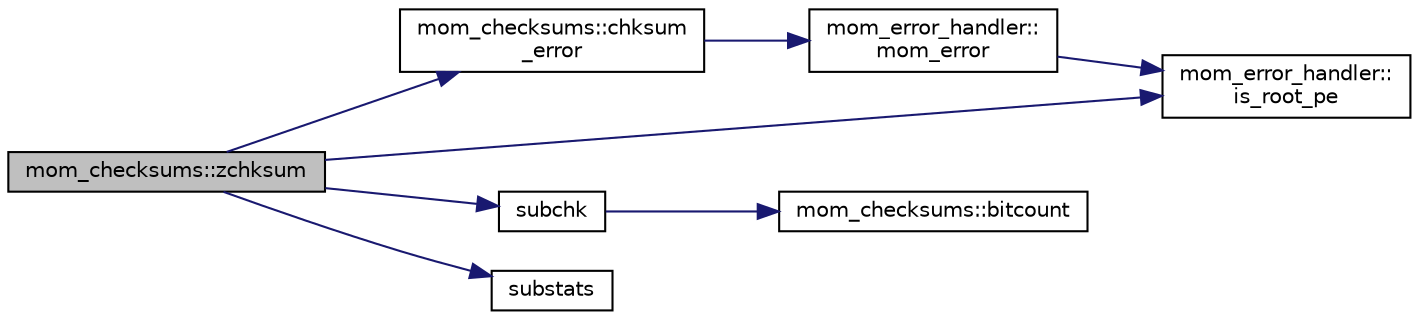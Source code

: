 digraph "mom_checksums::zchksum"
{
 // INTERACTIVE_SVG=YES
 // LATEX_PDF_SIZE
  edge [fontname="Helvetica",fontsize="10",labelfontname="Helvetica",labelfontsize="10"];
  node [fontname="Helvetica",fontsize="10",shape=record];
  rankdir="LR";
  Node1 [label="mom_checksums::zchksum",height=0.2,width=0.4,color="black", fillcolor="grey75", style="filled", fontcolor="black",tooltip="Checksum a 1d array (typically a column)."];
  Node1 -> Node2 [color="midnightblue",fontsize="10",style="solid",fontname="Helvetica"];
  Node2 [label="mom_checksums::chksum\l_error",height=0.2,width=0.4,color="black", fillcolor="white", style="filled",URL="$namespacemom__checksums.html#a6400a8423305b77e4aed5d1cb4c24520",tooltip="A wrapper for MOM_error used in the checksum code."];
  Node2 -> Node3 [color="midnightblue",fontsize="10",style="solid",fontname="Helvetica"];
  Node3 [label="mom_error_handler::\lmom_error",height=0.2,width=0.4,color="black", fillcolor="white", style="filled",URL="$namespacemom__error__handler.html#a460cfb79a06c29fc249952c2a3710d67",tooltip="This provides a convenient interface for writing an mpp_error message with run-time filter based on a..."];
  Node3 -> Node4 [color="midnightblue",fontsize="10",style="solid",fontname="Helvetica"];
  Node4 [label="mom_error_handler::\lis_root_pe",height=0.2,width=0.4,color="black", fillcolor="white", style="filled",URL="$namespacemom__error__handler.html#ad5f00a53059c72fe2332d1436c80ca71",tooltip="This returns .true. if the current PE is the root PE."];
  Node1 -> Node4 [color="midnightblue",fontsize="10",style="solid",fontname="Helvetica"];
  Node1 -> Node5 [color="midnightblue",fontsize="10",style="solid",fontname="Helvetica"];
  Node5 [label="subchk",height=0.2,width=0.4,color="black", fillcolor="white", style="filled",URL="$MOM__checksums_8F90.html#a9a7c036cc3f0557b0ca26ff97aa2ad1b",tooltip=" "];
  Node5 -> Node6 [color="midnightblue",fontsize="10",style="solid",fontname="Helvetica"];
  Node6 [label="mom_checksums::bitcount",height=0.2,width=0.4,color="black", fillcolor="white", style="filled",URL="$namespacemom__checksums.html#a13c171528ae5ab341cf75ef302a5b930",tooltip="Does a bitcount of a number by first casting to an integer and then using BTEST to check bit by bit."];
  Node1 -> Node7 [color="midnightblue",fontsize="10",style="solid",fontname="Helvetica"];
  Node7 [label="substats",height=0.2,width=0.4,color="black", fillcolor="white", style="filled",URL="$MOM__checksums_8F90.html#ad399546f73e634377973802b3dc64d28",tooltip=" "];
}
